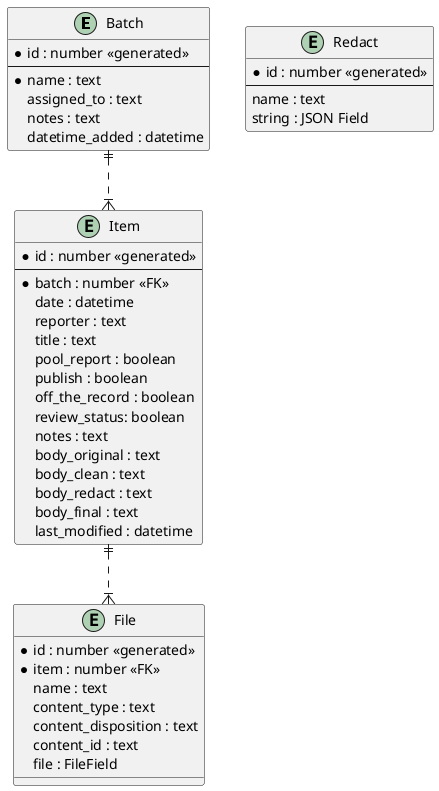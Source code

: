 @startuml db_schema

entity "Batch" as Batch {
  *id : number <<generated>>
  --
  *name : text
  assigned_to : text
  notes : text
  datetime_added : datetime
}

Entity "File" as File {
    *id : number <<generated>>
    *item : number <<FK>>
    name : text
    content_type : text
    content_disposition : text
    content_id : text
    file : FileField
    }

entity "Item" as Item {
  *id : number <<generated>>
  --
  *batch : number <<FK>>
  date : datetime
  reporter : text
  title : text
  pool_report : boolean
  publish : boolean
  off_the_record : boolean
  review_status: boolean
  notes : text
  body_original : text
  body_clean : text
  body_redact : text
  body_final : text
  last_modified : datetime
}

entity "Redact" as Redact {
  *id : number <<generated>>
  --
  name : text
  string : JSON Field
}


Batch ||..|{ Item
Item ||..|{ File

@enduml